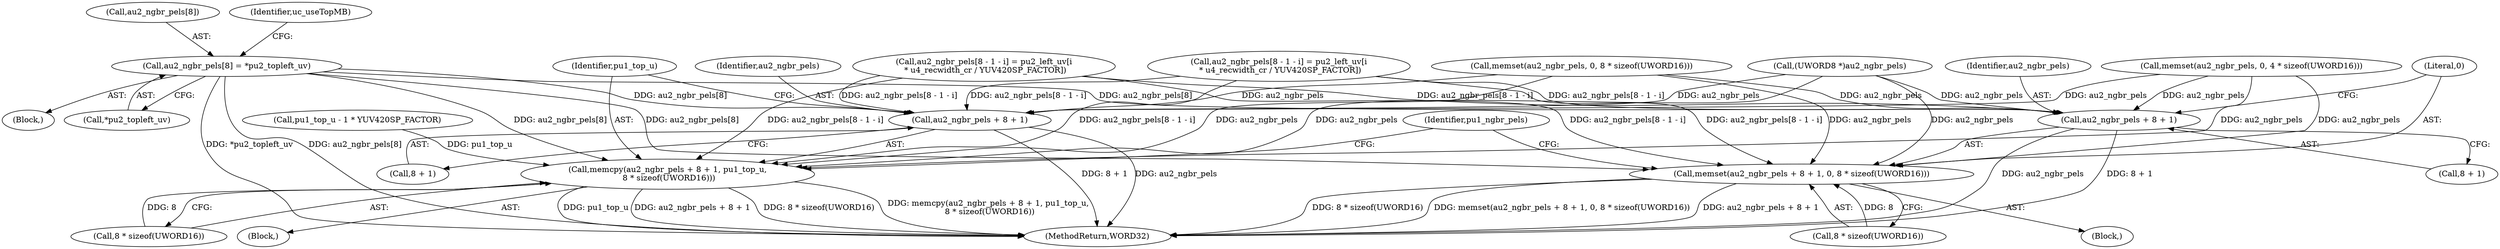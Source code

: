 digraph "0_Android_a583270e1c96d307469c83dc42bd3c5f1b9ef63f@array" {
"1002808" [label="(Call,au2_ngbr_pels[8] = *pu2_topleft_uv)"];
"1002817" [label="(Call,memcpy(au2_ngbr_pels + 8 + 1, pu1_top_u,\n 8 * sizeof(UWORD16)))"];
"1002818" [label="(Call,au2_ngbr_pels + 8 + 1)"];
"1002830" [label="(Call,memset(au2_ngbr_pels + 8 + 1, 0, 8 * sizeof(UWORD16)))"];
"1002831" [label="(Call,au2_ngbr_pels + 8 + 1)"];
"1003254" [label="(MethodReturn,WORD32)"];
"1002809" [label="(Call,au2_ngbr_pels[8])"];
"1002817" [label="(Call,memcpy(au2_ngbr_pels + 8 + 1, pu1_top_u,\n 8 * sizeof(UWORD16)))"];
"1002801" [label="(Call,memset(au2_ngbr_pels, 0, 8 * sizeof(UWORD16)))"];
"1002737" [label="(Call,au2_ngbr_pels[8 - 1 - i] = pu2_left_uv[i\n * u4_recwidth_cr / YUV420SP_FACTOR])"];
"1002830" [label="(Call,memset(au2_ngbr_pels + 8 + 1, 0, 8 * sizeof(UWORD16)))"];
"1002687" [label="(Block,)"];
"1002823" [label="(Identifier,pu1_top_u)"];
"1002833" [label="(Call,8 + 1)"];
"1000682" [label="(Call,pu1_top_u - 1 * YUV420SP_FACTOR)"];
"1002831" [label="(Call,au2_ngbr_pels + 8 + 1)"];
"1002829" [label="(Block,)"];
"1002818" [label="(Call,au2_ngbr_pels + 8 + 1)"];
"1002812" [label="(Call,*pu2_topleft_uv)"];
"1002692" [label="(Call,(UWORD8 *)au2_ngbr_pels)"];
"1002832" [label="(Identifier,au2_ngbr_pels)"];
"1002815" [label="(Identifier,uc_useTopMB)"];
"1002842" [label="(Identifier,pu1_ngbr_pels)"];
"1002824" [label="(Call,8 * sizeof(UWORD16))"];
"1002808" [label="(Call,au2_ngbr_pels[8] = *pu2_topleft_uv)"];
"1002816" [label="(Block,)"];
"1002837" [label="(Call,8 * sizeof(UWORD16))"];
"1002775" [label="(Call,au2_ngbr_pels[8 - 1 - i] = pu2_left_uv[i\n * u4_recwidth_cr / YUV420SP_FACTOR])"];
"1002836" [label="(Literal,0)"];
"1002820" [label="(Call,8 + 1)"];
"1002819" [label="(Identifier,au2_ngbr_pels)"];
"1002792" [label="(Call,memset(au2_ngbr_pels, 0, 4 * sizeof(UWORD16)))"];
"1002808" -> "1002687"  [label="AST: "];
"1002808" -> "1002812"  [label="CFG: "];
"1002809" -> "1002808"  [label="AST: "];
"1002812" -> "1002808"  [label="AST: "];
"1002815" -> "1002808"  [label="CFG: "];
"1002808" -> "1003254"  [label="DDG: *pu2_topleft_uv"];
"1002808" -> "1003254"  [label="DDG: au2_ngbr_pels[8]"];
"1002808" -> "1002817"  [label="DDG: au2_ngbr_pels[8]"];
"1002808" -> "1002818"  [label="DDG: au2_ngbr_pels[8]"];
"1002808" -> "1002830"  [label="DDG: au2_ngbr_pels[8]"];
"1002808" -> "1002831"  [label="DDG: au2_ngbr_pels[8]"];
"1002817" -> "1002816"  [label="AST: "];
"1002817" -> "1002824"  [label="CFG: "];
"1002818" -> "1002817"  [label="AST: "];
"1002823" -> "1002817"  [label="AST: "];
"1002824" -> "1002817"  [label="AST: "];
"1002842" -> "1002817"  [label="CFG: "];
"1002817" -> "1003254"  [label="DDG: au2_ngbr_pels + 8 + 1"];
"1002817" -> "1003254"  [label="DDG: 8 * sizeof(UWORD16)"];
"1002817" -> "1003254"  [label="DDG: memcpy(au2_ngbr_pels + 8 + 1, pu1_top_u,\n 8 * sizeof(UWORD16))"];
"1002817" -> "1003254"  [label="DDG: pu1_top_u"];
"1002801" -> "1002817"  [label="DDG: au2_ngbr_pels"];
"1002692" -> "1002817"  [label="DDG: au2_ngbr_pels"];
"1002775" -> "1002817"  [label="DDG: au2_ngbr_pels[8 - 1 - i]"];
"1002792" -> "1002817"  [label="DDG: au2_ngbr_pels"];
"1002737" -> "1002817"  [label="DDG: au2_ngbr_pels[8 - 1 - i]"];
"1000682" -> "1002817"  [label="DDG: pu1_top_u"];
"1002824" -> "1002817"  [label="DDG: 8"];
"1002818" -> "1002820"  [label="CFG: "];
"1002819" -> "1002818"  [label="AST: "];
"1002820" -> "1002818"  [label="AST: "];
"1002823" -> "1002818"  [label="CFG: "];
"1002818" -> "1003254"  [label="DDG: 8 + 1"];
"1002818" -> "1003254"  [label="DDG: au2_ngbr_pels"];
"1002801" -> "1002818"  [label="DDG: au2_ngbr_pels"];
"1002692" -> "1002818"  [label="DDG: au2_ngbr_pels"];
"1002775" -> "1002818"  [label="DDG: au2_ngbr_pels[8 - 1 - i]"];
"1002792" -> "1002818"  [label="DDG: au2_ngbr_pels"];
"1002737" -> "1002818"  [label="DDG: au2_ngbr_pels[8 - 1 - i]"];
"1002830" -> "1002829"  [label="AST: "];
"1002830" -> "1002837"  [label="CFG: "];
"1002831" -> "1002830"  [label="AST: "];
"1002836" -> "1002830"  [label="AST: "];
"1002837" -> "1002830"  [label="AST: "];
"1002842" -> "1002830"  [label="CFG: "];
"1002830" -> "1003254"  [label="DDG: au2_ngbr_pels + 8 + 1"];
"1002830" -> "1003254"  [label="DDG: 8 * sizeof(UWORD16)"];
"1002830" -> "1003254"  [label="DDG: memset(au2_ngbr_pels + 8 + 1, 0, 8 * sizeof(UWORD16))"];
"1002801" -> "1002830"  [label="DDG: au2_ngbr_pels"];
"1002692" -> "1002830"  [label="DDG: au2_ngbr_pels"];
"1002775" -> "1002830"  [label="DDG: au2_ngbr_pels[8 - 1 - i]"];
"1002792" -> "1002830"  [label="DDG: au2_ngbr_pels"];
"1002737" -> "1002830"  [label="DDG: au2_ngbr_pels[8 - 1 - i]"];
"1002837" -> "1002830"  [label="DDG: 8"];
"1002831" -> "1002833"  [label="CFG: "];
"1002832" -> "1002831"  [label="AST: "];
"1002833" -> "1002831"  [label="AST: "];
"1002836" -> "1002831"  [label="CFG: "];
"1002831" -> "1003254"  [label="DDG: au2_ngbr_pels"];
"1002831" -> "1003254"  [label="DDG: 8 + 1"];
"1002801" -> "1002831"  [label="DDG: au2_ngbr_pels"];
"1002692" -> "1002831"  [label="DDG: au2_ngbr_pels"];
"1002775" -> "1002831"  [label="DDG: au2_ngbr_pels[8 - 1 - i]"];
"1002792" -> "1002831"  [label="DDG: au2_ngbr_pels"];
"1002737" -> "1002831"  [label="DDG: au2_ngbr_pels[8 - 1 - i]"];
}
